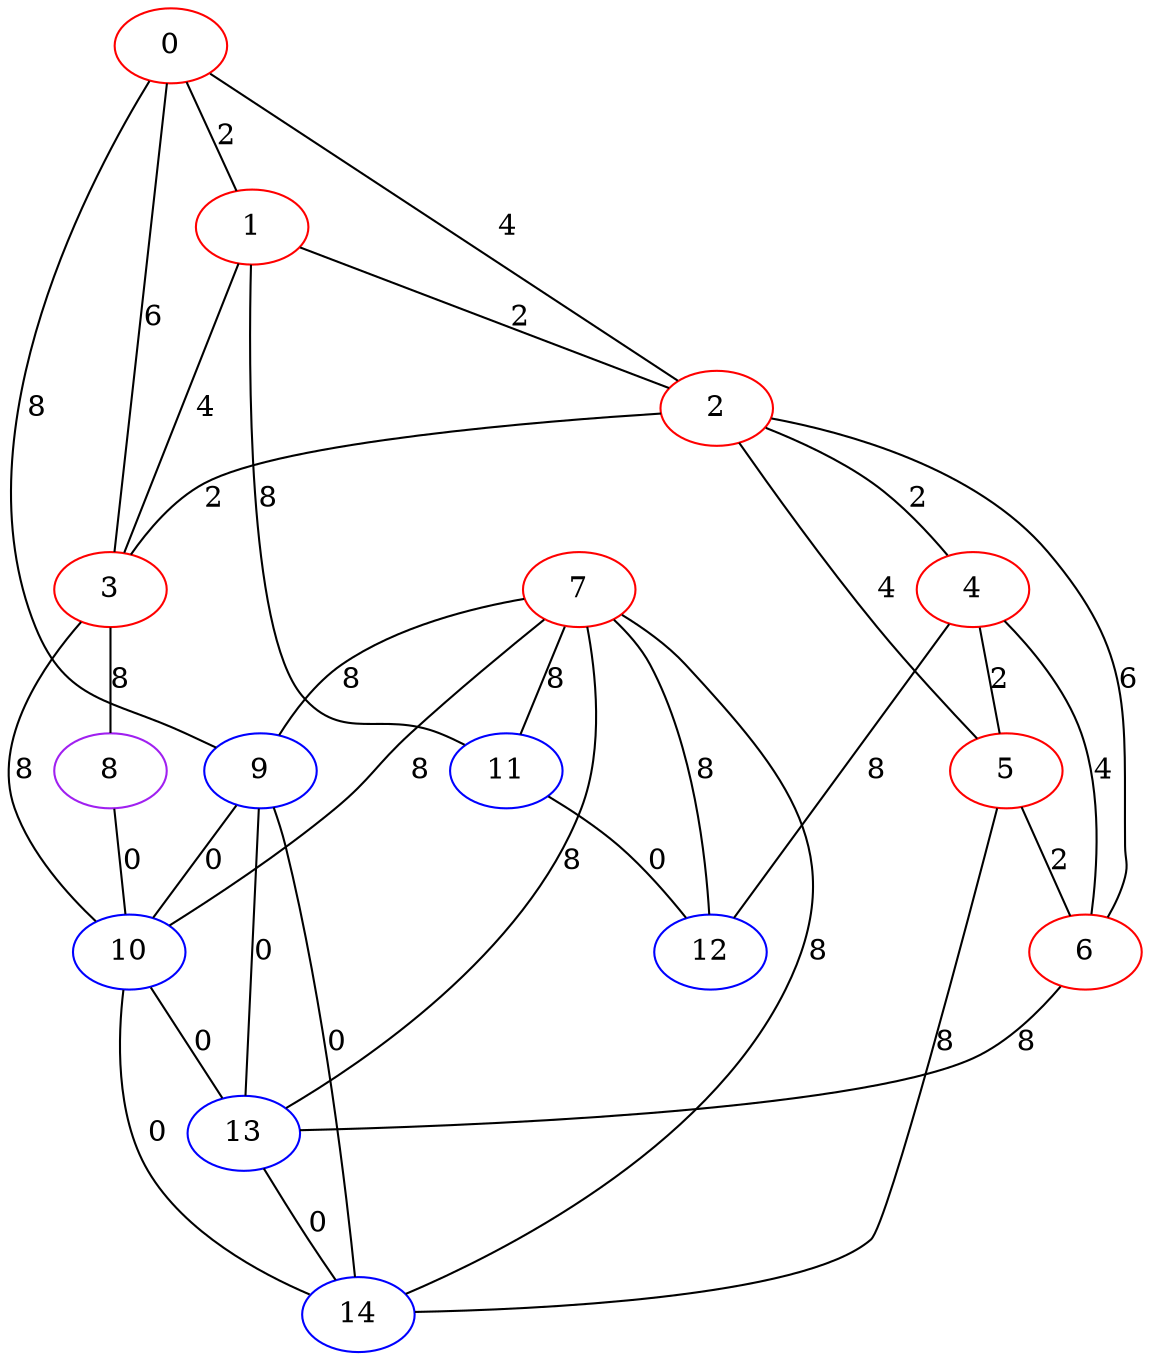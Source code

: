 graph "" {
0 [color=red, weight=1];
1 [color=red, weight=1];
2 [color=red, weight=1];
3 [color=red, weight=1];
4 [color=red, weight=1];
5 [color=red, weight=1];
6 [color=red, weight=1];
7 [color=red, weight=1];
8 [color=purple, weight=4];
9 [color=blue, weight=3];
10 [color=blue, weight=3];
11 [color=blue, weight=3];
12 [color=blue, weight=3];
13 [color=blue, weight=3];
14 [color=blue, weight=3];
0 -- 1  [key=0, label=2];
0 -- 2  [key=0, label=4];
0 -- 3  [key=0, label=6];
0 -- 9  [key=0, label=8];
1 -- 11  [key=0, label=8];
1 -- 2  [key=0, label=2];
1 -- 3  [key=0, label=4];
2 -- 3  [key=0, label=2];
2 -- 4  [key=0, label=2];
2 -- 5  [key=0, label=4];
2 -- 6  [key=0, label=6];
3 -- 10  [key=0, label=8];
3 -- 8  [key=0, label=8];
4 -- 12  [key=0, label=8];
4 -- 5  [key=0, label=2];
4 -- 6  [key=0, label=4];
5 -- 14  [key=0, label=8];
5 -- 6  [key=0, label=2];
6 -- 13  [key=0, label=8];
7 -- 9  [key=0, label=8];
7 -- 10  [key=0, label=8];
7 -- 11  [key=0, label=8];
7 -- 12  [key=0, label=8];
7 -- 13  [key=0, label=8];
7 -- 14  [key=0, label=8];
8 -- 10  [key=0, label=0];
9 -- 10  [key=0, label=0];
9 -- 13  [key=0, label=0];
9 -- 14  [key=0, label=0];
10 -- 13  [key=0, label=0];
10 -- 14  [key=0, label=0];
11 -- 12  [key=0, label=0];
13 -- 14  [key=0, label=0];
}
